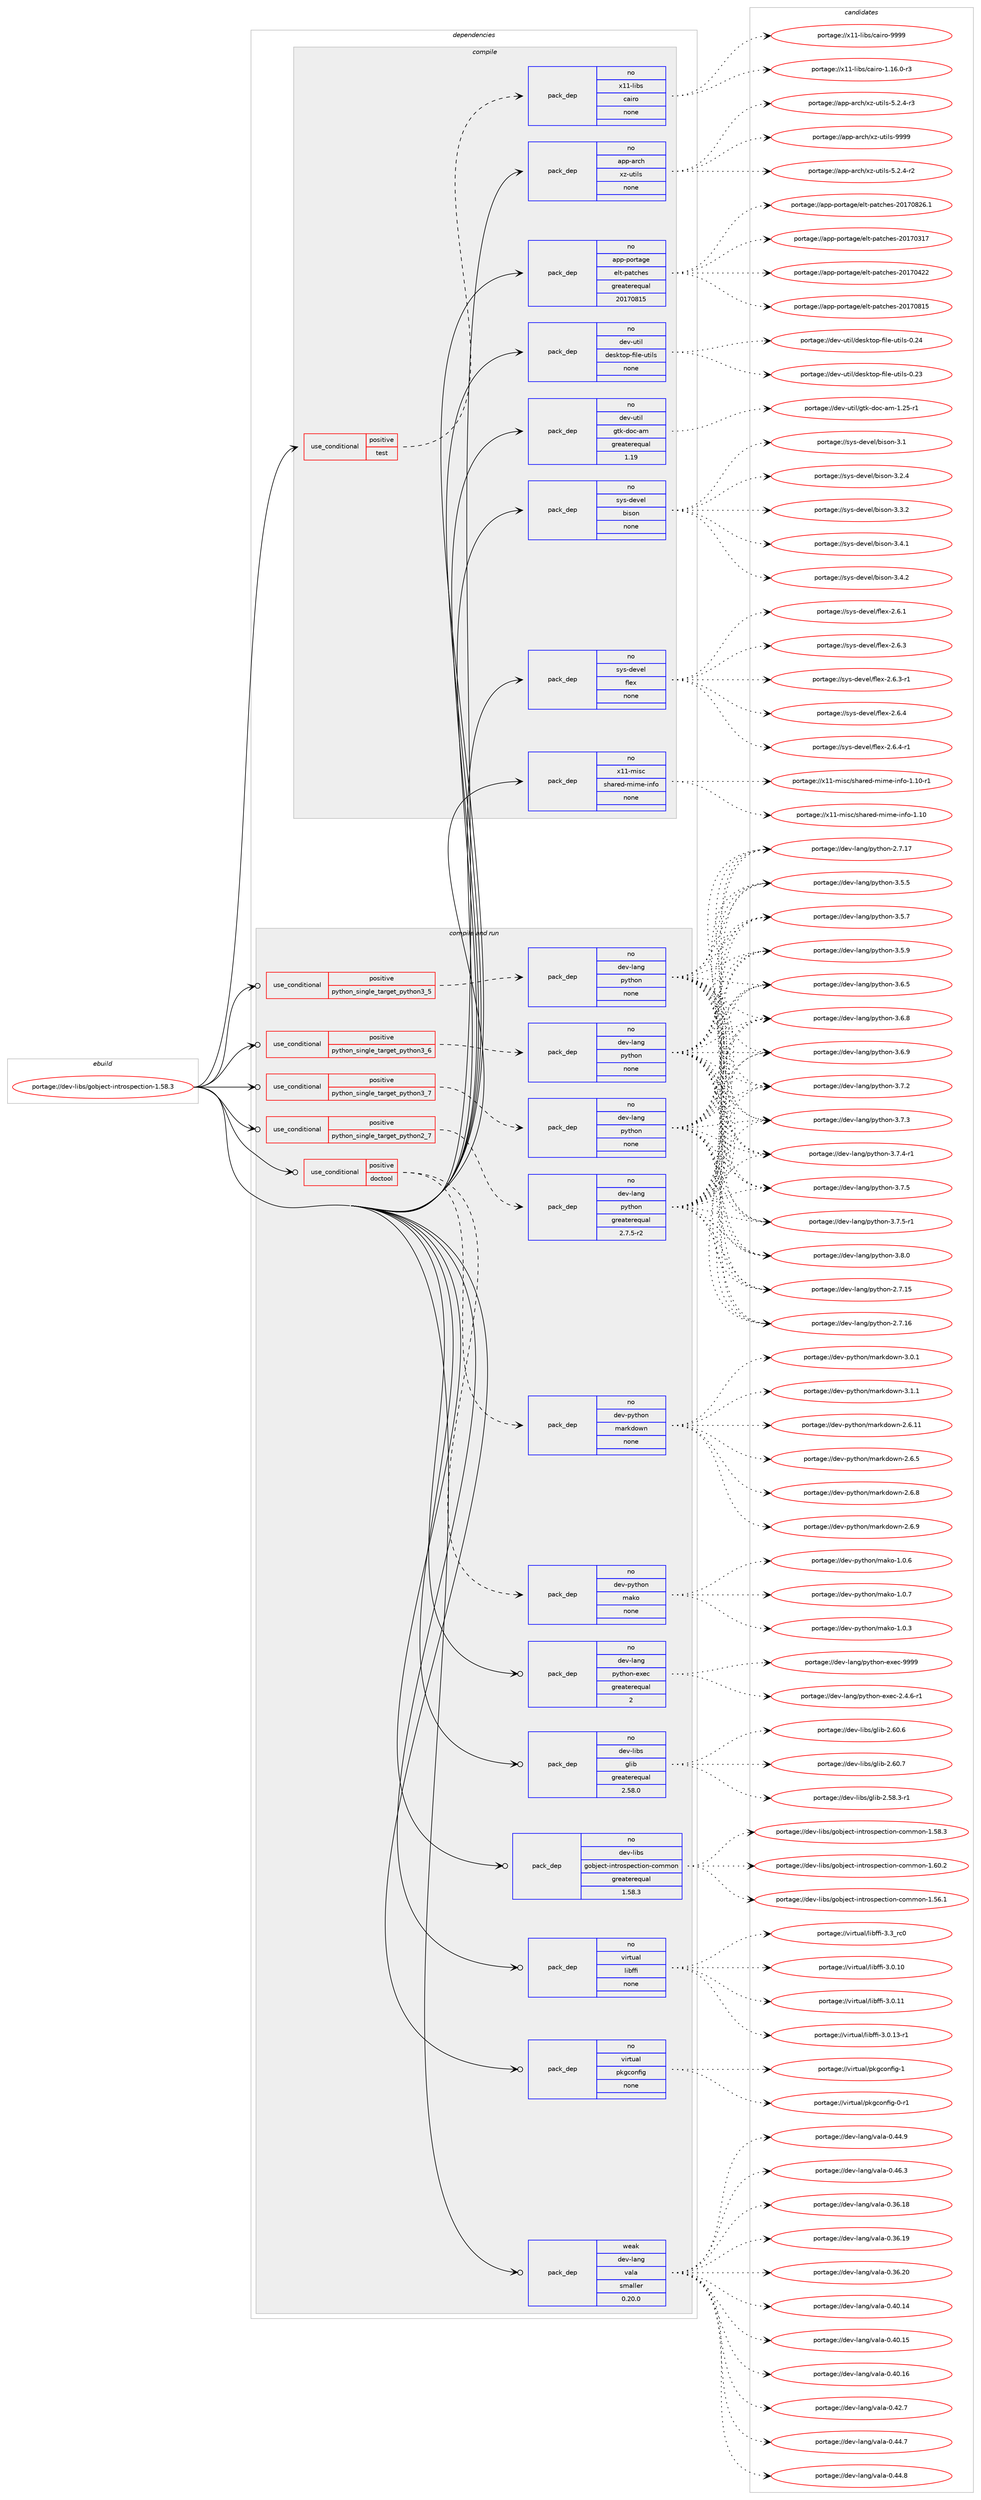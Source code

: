 digraph prolog {

# *************
# Graph options
# *************

newrank=true;
concentrate=true;
compound=true;
graph [rankdir=LR,fontname=Helvetica,fontsize=10,ranksep=1.5];#, ranksep=2.5, nodesep=0.2];
edge  [arrowhead=vee];
node  [fontname=Helvetica,fontsize=10];

# **********
# The ebuild
# **********

subgraph cluster_leftcol {
color=gray;
rank=same;
label=<<i>ebuild</i>>;
id [label="portage://dev-libs/gobject-introspection-1.58.3", color=red, width=4, href="../dev-libs/gobject-introspection-1.58.3.svg"];
}

# ****************
# The dependencies
# ****************

subgraph cluster_midcol {
color=gray;
label=<<i>dependencies</i>>;
subgraph cluster_compile {
fillcolor="#eeeeee";
style=filled;
label=<<i>compile</i>>;
subgraph cond20766 {
dependency99156 [label=<<TABLE BORDER="0" CELLBORDER="1" CELLSPACING="0" CELLPADDING="4"><TR><TD ROWSPAN="3" CELLPADDING="10">use_conditional</TD></TR><TR><TD>positive</TD></TR><TR><TD>test</TD></TR></TABLE>>, shape=none, color=red];
subgraph pack75461 {
dependency99157 [label=<<TABLE BORDER="0" CELLBORDER="1" CELLSPACING="0" CELLPADDING="4" WIDTH="220"><TR><TD ROWSPAN="6" CELLPADDING="30">pack_dep</TD></TR><TR><TD WIDTH="110">no</TD></TR><TR><TD>x11-libs</TD></TR><TR><TD>cairo</TD></TR><TR><TD>none</TD></TR><TR><TD></TD></TR></TABLE>>, shape=none, color=blue];
}
dependency99156:e -> dependency99157:w [weight=20,style="dashed",arrowhead="vee"];
}
id:e -> dependency99156:w [weight=20,style="solid",arrowhead="vee"];
subgraph pack75462 {
dependency99158 [label=<<TABLE BORDER="0" CELLBORDER="1" CELLSPACING="0" CELLPADDING="4" WIDTH="220"><TR><TD ROWSPAN="6" CELLPADDING="30">pack_dep</TD></TR><TR><TD WIDTH="110">no</TD></TR><TR><TD>app-arch</TD></TR><TR><TD>xz-utils</TD></TR><TR><TD>none</TD></TR><TR><TD></TD></TR></TABLE>>, shape=none, color=blue];
}
id:e -> dependency99158:w [weight=20,style="solid",arrowhead="vee"];
subgraph pack75463 {
dependency99159 [label=<<TABLE BORDER="0" CELLBORDER="1" CELLSPACING="0" CELLPADDING="4" WIDTH="220"><TR><TD ROWSPAN="6" CELLPADDING="30">pack_dep</TD></TR><TR><TD WIDTH="110">no</TD></TR><TR><TD>app-portage</TD></TR><TR><TD>elt-patches</TD></TR><TR><TD>greaterequal</TD></TR><TR><TD>20170815</TD></TR></TABLE>>, shape=none, color=blue];
}
id:e -> dependency99159:w [weight=20,style="solid",arrowhead="vee"];
subgraph pack75464 {
dependency99160 [label=<<TABLE BORDER="0" CELLBORDER="1" CELLSPACING="0" CELLPADDING="4" WIDTH="220"><TR><TD ROWSPAN="6" CELLPADDING="30">pack_dep</TD></TR><TR><TD WIDTH="110">no</TD></TR><TR><TD>dev-util</TD></TR><TR><TD>desktop-file-utils</TD></TR><TR><TD>none</TD></TR><TR><TD></TD></TR></TABLE>>, shape=none, color=blue];
}
id:e -> dependency99160:w [weight=20,style="solid",arrowhead="vee"];
subgraph pack75465 {
dependency99161 [label=<<TABLE BORDER="0" CELLBORDER="1" CELLSPACING="0" CELLPADDING="4" WIDTH="220"><TR><TD ROWSPAN="6" CELLPADDING="30">pack_dep</TD></TR><TR><TD WIDTH="110">no</TD></TR><TR><TD>dev-util</TD></TR><TR><TD>gtk-doc-am</TD></TR><TR><TD>greaterequal</TD></TR><TR><TD>1.19</TD></TR></TABLE>>, shape=none, color=blue];
}
id:e -> dependency99161:w [weight=20,style="solid",arrowhead="vee"];
subgraph pack75466 {
dependency99162 [label=<<TABLE BORDER="0" CELLBORDER="1" CELLSPACING="0" CELLPADDING="4" WIDTH="220"><TR><TD ROWSPAN="6" CELLPADDING="30">pack_dep</TD></TR><TR><TD WIDTH="110">no</TD></TR><TR><TD>sys-devel</TD></TR><TR><TD>bison</TD></TR><TR><TD>none</TD></TR><TR><TD></TD></TR></TABLE>>, shape=none, color=blue];
}
id:e -> dependency99162:w [weight=20,style="solid",arrowhead="vee"];
subgraph pack75467 {
dependency99163 [label=<<TABLE BORDER="0" CELLBORDER="1" CELLSPACING="0" CELLPADDING="4" WIDTH="220"><TR><TD ROWSPAN="6" CELLPADDING="30">pack_dep</TD></TR><TR><TD WIDTH="110">no</TD></TR><TR><TD>sys-devel</TD></TR><TR><TD>flex</TD></TR><TR><TD>none</TD></TR><TR><TD></TD></TR></TABLE>>, shape=none, color=blue];
}
id:e -> dependency99163:w [weight=20,style="solid",arrowhead="vee"];
subgraph pack75468 {
dependency99164 [label=<<TABLE BORDER="0" CELLBORDER="1" CELLSPACING="0" CELLPADDING="4" WIDTH="220"><TR><TD ROWSPAN="6" CELLPADDING="30">pack_dep</TD></TR><TR><TD WIDTH="110">no</TD></TR><TR><TD>x11-misc</TD></TR><TR><TD>shared-mime-info</TD></TR><TR><TD>none</TD></TR><TR><TD></TD></TR></TABLE>>, shape=none, color=blue];
}
id:e -> dependency99164:w [weight=20,style="solid",arrowhead="vee"];
}
subgraph cluster_compileandrun {
fillcolor="#eeeeee";
style=filled;
label=<<i>compile and run</i>>;
subgraph cond20767 {
dependency99165 [label=<<TABLE BORDER="0" CELLBORDER="1" CELLSPACING="0" CELLPADDING="4"><TR><TD ROWSPAN="3" CELLPADDING="10">use_conditional</TD></TR><TR><TD>positive</TD></TR><TR><TD>doctool</TD></TR></TABLE>>, shape=none, color=red];
subgraph pack75469 {
dependency99166 [label=<<TABLE BORDER="0" CELLBORDER="1" CELLSPACING="0" CELLPADDING="4" WIDTH="220"><TR><TD ROWSPAN="6" CELLPADDING="30">pack_dep</TD></TR><TR><TD WIDTH="110">no</TD></TR><TR><TD>dev-python</TD></TR><TR><TD>mako</TD></TR><TR><TD>none</TD></TR><TR><TD></TD></TR></TABLE>>, shape=none, color=blue];
}
dependency99165:e -> dependency99166:w [weight=20,style="dashed",arrowhead="vee"];
subgraph pack75470 {
dependency99167 [label=<<TABLE BORDER="0" CELLBORDER="1" CELLSPACING="0" CELLPADDING="4" WIDTH="220"><TR><TD ROWSPAN="6" CELLPADDING="30">pack_dep</TD></TR><TR><TD WIDTH="110">no</TD></TR><TR><TD>dev-python</TD></TR><TR><TD>markdown</TD></TR><TR><TD>none</TD></TR><TR><TD></TD></TR></TABLE>>, shape=none, color=blue];
}
dependency99165:e -> dependency99167:w [weight=20,style="dashed",arrowhead="vee"];
}
id:e -> dependency99165:w [weight=20,style="solid",arrowhead="odotvee"];
subgraph cond20768 {
dependency99168 [label=<<TABLE BORDER="0" CELLBORDER="1" CELLSPACING="0" CELLPADDING="4"><TR><TD ROWSPAN="3" CELLPADDING="10">use_conditional</TD></TR><TR><TD>positive</TD></TR><TR><TD>python_single_target_python2_7</TD></TR></TABLE>>, shape=none, color=red];
subgraph pack75471 {
dependency99169 [label=<<TABLE BORDER="0" CELLBORDER="1" CELLSPACING="0" CELLPADDING="4" WIDTH="220"><TR><TD ROWSPAN="6" CELLPADDING="30">pack_dep</TD></TR><TR><TD WIDTH="110">no</TD></TR><TR><TD>dev-lang</TD></TR><TR><TD>python</TD></TR><TR><TD>greaterequal</TD></TR><TR><TD>2.7.5-r2</TD></TR></TABLE>>, shape=none, color=blue];
}
dependency99168:e -> dependency99169:w [weight=20,style="dashed",arrowhead="vee"];
}
id:e -> dependency99168:w [weight=20,style="solid",arrowhead="odotvee"];
subgraph cond20769 {
dependency99170 [label=<<TABLE BORDER="0" CELLBORDER="1" CELLSPACING="0" CELLPADDING="4"><TR><TD ROWSPAN="3" CELLPADDING="10">use_conditional</TD></TR><TR><TD>positive</TD></TR><TR><TD>python_single_target_python3_5</TD></TR></TABLE>>, shape=none, color=red];
subgraph pack75472 {
dependency99171 [label=<<TABLE BORDER="0" CELLBORDER="1" CELLSPACING="0" CELLPADDING="4" WIDTH="220"><TR><TD ROWSPAN="6" CELLPADDING="30">pack_dep</TD></TR><TR><TD WIDTH="110">no</TD></TR><TR><TD>dev-lang</TD></TR><TR><TD>python</TD></TR><TR><TD>none</TD></TR><TR><TD></TD></TR></TABLE>>, shape=none, color=blue];
}
dependency99170:e -> dependency99171:w [weight=20,style="dashed",arrowhead="vee"];
}
id:e -> dependency99170:w [weight=20,style="solid",arrowhead="odotvee"];
subgraph cond20770 {
dependency99172 [label=<<TABLE BORDER="0" CELLBORDER="1" CELLSPACING="0" CELLPADDING="4"><TR><TD ROWSPAN="3" CELLPADDING="10">use_conditional</TD></TR><TR><TD>positive</TD></TR><TR><TD>python_single_target_python3_6</TD></TR></TABLE>>, shape=none, color=red];
subgraph pack75473 {
dependency99173 [label=<<TABLE BORDER="0" CELLBORDER="1" CELLSPACING="0" CELLPADDING="4" WIDTH="220"><TR><TD ROWSPAN="6" CELLPADDING="30">pack_dep</TD></TR><TR><TD WIDTH="110">no</TD></TR><TR><TD>dev-lang</TD></TR><TR><TD>python</TD></TR><TR><TD>none</TD></TR><TR><TD></TD></TR></TABLE>>, shape=none, color=blue];
}
dependency99172:e -> dependency99173:w [weight=20,style="dashed",arrowhead="vee"];
}
id:e -> dependency99172:w [weight=20,style="solid",arrowhead="odotvee"];
subgraph cond20771 {
dependency99174 [label=<<TABLE BORDER="0" CELLBORDER="1" CELLSPACING="0" CELLPADDING="4"><TR><TD ROWSPAN="3" CELLPADDING="10">use_conditional</TD></TR><TR><TD>positive</TD></TR><TR><TD>python_single_target_python3_7</TD></TR></TABLE>>, shape=none, color=red];
subgraph pack75474 {
dependency99175 [label=<<TABLE BORDER="0" CELLBORDER="1" CELLSPACING="0" CELLPADDING="4" WIDTH="220"><TR><TD ROWSPAN="6" CELLPADDING="30">pack_dep</TD></TR><TR><TD WIDTH="110">no</TD></TR><TR><TD>dev-lang</TD></TR><TR><TD>python</TD></TR><TR><TD>none</TD></TR><TR><TD></TD></TR></TABLE>>, shape=none, color=blue];
}
dependency99174:e -> dependency99175:w [weight=20,style="dashed",arrowhead="vee"];
}
id:e -> dependency99174:w [weight=20,style="solid",arrowhead="odotvee"];
subgraph pack75475 {
dependency99176 [label=<<TABLE BORDER="0" CELLBORDER="1" CELLSPACING="0" CELLPADDING="4" WIDTH="220"><TR><TD ROWSPAN="6" CELLPADDING="30">pack_dep</TD></TR><TR><TD WIDTH="110">no</TD></TR><TR><TD>dev-lang</TD></TR><TR><TD>python-exec</TD></TR><TR><TD>greaterequal</TD></TR><TR><TD>2</TD></TR></TABLE>>, shape=none, color=blue];
}
id:e -> dependency99176:w [weight=20,style="solid",arrowhead="odotvee"];
subgraph pack75476 {
dependency99177 [label=<<TABLE BORDER="0" CELLBORDER="1" CELLSPACING="0" CELLPADDING="4" WIDTH="220"><TR><TD ROWSPAN="6" CELLPADDING="30">pack_dep</TD></TR><TR><TD WIDTH="110">no</TD></TR><TR><TD>dev-libs</TD></TR><TR><TD>glib</TD></TR><TR><TD>greaterequal</TD></TR><TR><TD>2.58.0</TD></TR></TABLE>>, shape=none, color=blue];
}
id:e -> dependency99177:w [weight=20,style="solid",arrowhead="odotvee"];
subgraph pack75477 {
dependency99178 [label=<<TABLE BORDER="0" CELLBORDER="1" CELLSPACING="0" CELLPADDING="4" WIDTH="220"><TR><TD ROWSPAN="6" CELLPADDING="30">pack_dep</TD></TR><TR><TD WIDTH="110">no</TD></TR><TR><TD>dev-libs</TD></TR><TR><TD>gobject-introspection-common</TD></TR><TR><TD>greaterequal</TD></TR><TR><TD>1.58.3</TD></TR></TABLE>>, shape=none, color=blue];
}
id:e -> dependency99178:w [weight=20,style="solid",arrowhead="odotvee"];
subgraph pack75478 {
dependency99179 [label=<<TABLE BORDER="0" CELLBORDER="1" CELLSPACING="0" CELLPADDING="4" WIDTH="220"><TR><TD ROWSPAN="6" CELLPADDING="30">pack_dep</TD></TR><TR><TD WIDTH="110">no</TD></TR><TR><TD>virtual</TD></TR><TR><TD>libffi</TD></TR><TR><TD>none</TD></TR><TR><TD></TD></TR></TABLE>>, shape=none, color=blue];
}
id:e -> dependency99179:w [weight=20,style="solid",arrowhead="odotvee"];
subgraph pack75479 {
dependency99180 [label=<<TABLE BORDER="0" CELLBORDER="1" CELLSPACING="0" CELLPADDING="4" WIDTH="220"><TR><TD ROWSPAN="6" CELLPADDING="30">pack_dep</TD></TR><TR><TD WIDTH="110">no</TD></TR><TR><TD>virtual</TD></TR><TR><TD>pkgconfig</TD></TR><TR><TD>none</TD></TR><TR><TD></TD></TR></TABLE>>, shape=none, color=blue];
}
id:e -> dependency99180:w [weight=20,style="solid",arrowhead="odotvee"];
subgraph pack75480 {
dependency99181 [label=<<TABLE BORDER="0" CELLBORDER="1" CELLSPACING="0" CELLPADDING="4" WIDTH="220"><TR><TD ROWSPAN="6" CELLPADDING="30">pack_dep</TD></TR><TR><TD WIDTH="110">weak</TD></TR><TR><TD>dev-lang</TD></TR><TR><TD>vala</TD></TR><TR><TD>smaller</TD></TR><TR><TD>0.20.0</TD></TR></TABLE>>, shape=none, color=blue];
}
id:e -> dependency99181:w [weight=20,style="solid",arrowhead="odotvee"];
}
subgraph cluster_run {
fillcolor="#eeeeee";
style=filled;
label=<<i>run</i>>;
}
}

# **************
# The candidates
# **************

subgraph cluster_choices {
rank=same;
color=gray;
label=<<i>candidates</i>>;

subgraph choice75461 {
color=black;
nodesep=1;
choiceportage12049494510810598115479997105114111454946495446484511451 [label="portage://x11-libs/cairo-1.16.0-r3", color=red, width=4,href="../x11-libs/cairo-1.16.0-r3.svg"];
choiceportage120494945108105981154799971051141114557575757 [label="portage://x11-libs/cairo-9999", color=red, width=4,href="../x11-libs/cairo-9999.svg"];
dependency99157:e -> choiceportage12049494510810598115479997105114111454946495446484511451:w [style=dotted,weight="100"];
dependency99157:e -> choiceportage120494945108105981154799971051141114557575757:w [style=dotted,weight="100"];
}
subgraph choice75462 {
color=black;
nodesep=1;
choiceportage9711211245971149910447120122451171161051081154553465046524511450 [label="portage://app-arch/xz-utils-5.2.4-r2", color=red, width=4,href="../app-arch/xz-utils-5.2.4-r2.svg"];
choiceportage9711211245971149910447120122451171161051081154553465046524511451 [label="portage://app-arch/xz-utils-5.2.4-r3", color=red, width=4,href="../app-arch/xz-utils-5.2.4-r3.svg"];
choiceportage9711211245971149910447120122451171161051081154557575757 [label="portage://app-arch/xz-utils-9999", color=red, width=4,href="../app-arch/xz-utils-9999.svg"];
dependency99158:e -> choiceportage9711211245971149910447120122451171161051081154553465046524511450:w [style=dotted,weight="100"];
dependency99158:e -> choiceportage9711211245971149910447120122451171161051081154553465046524511451:w [style=dotted,weight="100"];
dependency99158:e -> choiceportage9711211245971149910447120122451171161051081154557575757:w [style=dotted,weight="100"];
}
subgraph choice75463 {
color=black;
nodesep=1;
choiceportage97112112451121111141169710310147101108116451129711699104101115455048495548514955 [label="portage://app-portage/elt-patches-20170317", color=red, width=4,href="../app-portage/elt-patches-20170317.svg"];
choiceportage97112112451121111141169710310147101108116451129711699104101115455048495548525050 [label="portage://app-portage/elt-patches-20170422", color=red, width=4,href="../app-portage/elt-patches-20170422.svg"];
choiceportage97112112451121111141169710310147101108116451129711699104101115455048495548564953 [label="portage://app-portage/elt-patches-20170815", color=red, width=4,href="../app-portage/elt-patches-20170815.svg"];
choiceportage971121124511211111411697103101471011081164511297116991041011154550484955485650544649 [label="portage://app-portage/elt-patches-20170826.1", color=red, width=4,href="../app-portage/elt-patches-20170826.1.svg"];
dependency99159:e -> choiceportage97112112451121111141169710310147101108116451129711699104101115455048495548514955:w [style=dotted,weight="100"];
dependency99159:e -> choiceportage97112112451121111141169710310147101108116451129711699104101115455048495548525050:w [style=dotted,weight="100"];
dependency99159:e -> choiceportage97112112451121111141169710310147101108116451129711699104101115455048495548564953:w [style=dotted,weight="100"];
dependency99159:e -> choiceportage971121124511211111411697103101471011081164511297116991041011154550484955485650544649:w [style=dotted,weight="100"];
}
subgraph choice75464 {
color=black;
nodesep=1;
choiceportage100101118451171161051084710010111510711611111245102105108101451171161051081154548465051 [label="portage://dev-util/desktop-file-utils-0.23", color=red, width=4,href="../dev-util/desktop-file-utils-0.23.svg"];
choiceportage100101118451171161051084710010111510711611111245102105108101451171161051081154548465052 [label="portage://dev-util/desktop-file-utils-0.24", color=red, width=4,href="../dev-util/desktop-file-utils-0.24.svg"];
dependency99160:e -> choiceportage100101118451171161051084710010111510711611111245102105108101451171161051081154548465051:w [style=dotted,weight="100"];
dependency99160:e -> choiceportage100101118451171161051084710010111510711611111245102105108101451171161051081154548465052:w [style=dotted,weight="100"];
}
subgraph choice75465 {
color=black;
nodesep=1;
choiceportage10010111845117116105108471031161074510011199459710945494650534511449 [label="portage://dev-util/gtk-doc-am-1.25-r1", color=red, width=4,href="../dev-util/gtk-doc-am-1.25-r1.svg"];
dependency99161:e -> choiceportage10010111845117116105108471031161074510011199459710945494650534511449:w [style=dotted,weight="100"];
}
subgraph choice75466 {
color=black;
nodesep=1;
choiceportage11512111545100101118101108479810511511111045514649 [label="portage://sys-devel/bison-3.1", color=red, width=4,href="../sys-devel/bison-3.1.svg"];
choiceportage115121115451001011181011084798105115111110455146504652 [label="portage://sys-devel/bison-3.2.4", color=red, width=4,href="../sys-devel/bison-3.2.4.svg"];
choiceportage115121115451001011181011084798105115111110455146514650 [label="portage://sys-devel/bison-3.3.2", color=red, width=4,href="../sys-devel/bison-3.3.2.svg"];
choiceportage115121115451001011181011084798105115111110455146524649 [label="portage://sys-devel/bison-3.4.1", color=red, width=4,href="../sys-devel/bison-3.4.1.svg"];
choiceportage115121115451001011181011084798105115111110455146524650 [label="portage://sys-devel/bison-3.4.2", color=red, width=4,href="../sys-devel/bison-3.4.2.svg"];
dependency99162:e -> choiceportage11512111545100101118101108479810511511111045514649:w [style=dotted,weight="100"];
dependency99162:e -> choiceportage115121115451001011181011084798105115111110455146504652:w [style=dotted,weight="100"];
dependency99162:e -> choiceportage115121115451001011181011084798105115111110455146514650:w [style=dotted,weight="100"];
dependency99162:e -> choiceportage115121115451001011181011084798105115111110455146524649:w [style=dotted,weight="100"];
dependency99162:e -> choiceportage115121115451001011181011084798105115111110455146524650:w [style=dotted,weight="100"];
}
subgraph choice75467 {
color=black;
nodesep=1;
choiceportage1151211154510010111810110847102108101120455046544649 [label="portage://sys-devel/flex-2.6.1", color=red, width=4,href="../sys-devel/flex-2.6.1.svg"];
choiceportage1151211154510010111810110847102108101120455046544651 [label="portage://sys-devel/flex-2.6.3", color=red, width=4,href="../sys-devel/flex-2.6.3.svg"];
choiceportage11512111545100101118101108471021081011204550465446514511449 [label="portage://sys-devel/flex-2.6.3-r1", color=red, width=4,href="../sys-devel/flex-2.6.3-r1.svg"];
choiceportage1151211154510010111810110847102108101120455046544652 [label="portage://sys-devel/flex-2.6.4", color=red, width=4,href="../sys-devel/flex-2.6.4.svg"];
choiceportage11512111545100101118101108471021081011204550465446524511449 [label="portage://sys-devel/flex-2.6.4-r1", color=red, width=4,href="../sys-devel/flex-2.6.4-r1.svg"];
dependency99163:e -> choiceportage1151211154510010111810110847102108101120455046544649:w [style=dotted,weight="100"];
dependency99163:e -> choiceportage1151211154510010111810110847102108101120455046544651:w [style=dotted,weight="100"];
dependency99163:e -> choiceportage11512111545100101118101108471021081011204550465446514511449:w [style=dotted,weight="100"];
dependency99163:e -> choiceportage1151211154510010111810110847102108101120455046544652:w [style=dotted,weight="100"];
dependency99163:e -> choiceportage11512111545100101118101108471021081011204550465446524511449:w [style=dotted,weight="100"];
}
subgraph choice75468 {
color=black;
nodesep=1;
choiceportage12049494510910511599471151049711410110045109105109101451051101021114549464948 [label="portage://x11-misc/shared-mime-info-1.10", color=red, width=4,href="../x11-misc/shared-mime-info-1.10.svg"];
choiceportage120494945109105115994711510497114101100451091051091014510511010211145494649484511449 [label="portage://x11-misc/shared-mime-info-1.10-r1", color=red, width=4,href="../x11-misc/shared-mime-info-1.10-r1.svg"];
dependency99164:e -> choiceportage12049494510910511599471151049711410110045109105109101451051101021114549464948:w [style=dotted,weight="100"];
dependency99164:e -> choiceportage120494945109105115994711510497114101100451091051091014510511010211145494649484511449:w [style=dotted,weight="100"];
}
subgraph choice75469 {
color=black;
nodesep=1;
choiceportage100101118451121211161041111104710997107111454946484651 [label="portage://dev-python/mako-1.0.3", color=red, width=4,href="../dev-python/mako-1.0.3.svg"];
choiceportage100101118451121211161041111104710997107111454946484654 [label="portage://dev-python/mako-1.0.6", color=red, width=4,href="../dev-python/mako-1.0.6.svg"];
choiceportage100101118451121211161041111104710997107111454946484655 [label="portage://dev-python/mako-1.0.7", color=red, width=4,href="../dev-python/mako-1.0.7.svg"];
dependency99166:e -> choiceportage100101118451121211161041111104710997107111454946484651:w [style=dotted,weight="100"];
dependency99166:e -> choiceportage100101118451121211161041111104710997107111454946484654:w [style=dotted,weight="100"];
dependency99166:e -> choiceportage100101118451121211161041111104710997107111454946484655:w [style=dotted,weight="100"];
}
subgraph choice75470 {
color=black;
nodesep=1;
choiceportage10010111845112121116104111110471099711410710011111911045504654464949 [label="portage://dev-python/markdown-2.6.11", color=red, width=4,href="../dev-python/markdown-2.6.11.svg"];
choiceportage100101118451121211161041111104710997114107100111119110455046544653 [label="portage://dev-python/markdown-2.6.5", color=red, width=4,href="../dev-python/markdown-2.6.5.svg"];
choiceportage100101118451121211161041111104710997114107100111119110455046544656 [label="portage://dev-python/markdown-2.6.8", color=red, width=4,href="../dev-python/markdown-2.6.8.svg"];
choiceportage100101118451121211161041111104710997114107100111119110455046544657 [label="portage://dev-python/markdown-2.6.9", color=red, width=4,href="../dev-python/markdown-2.6.9.svg"];
choiceportage100101118451121211161041111104710997114107100111119110455146484649 [label="portage://dev-python/markdown-3.0.1", color=red, width=4,href="../dev-python/markdown-3.0.1.svg"];
choiceportage100101118451121211161041111104710997114107100111119110455146494649 [label="portage://dev-python/markdown-3.1.1", color=red, width=4,href="../dev-python/markdown-3.1.1.svg"];
dependency99167:e -> choiceportage10010111845112121116104111110471099711410710011111911045504654464949:w [style=dotted,weight="100"];
dependency99167:e -> choiceportage100101118451121211161041111104710997114107100111119110455046544653:w [style=dotted,weight="100"];
dependency99167:e -> choiceportage100101118451121211161041111104710997114107100111119110455046544656:w [style=dotted,weight="100"];
dependency99167:e -> choiceportage100101118451121211161041111104710997114107100111119110455046544657:w [style=dotted,weight="100"];
dependency99167:e -> choiceportage100101118451121211161041111104710997114107100111119110455146484649:w [style=dotted,weight="100"];
dependency99167:e -> choiceportage100101118451121211161041111104710997114107100111119110455146494649:w [style=dotted,weight="100"];
}
subgraph choice75471 {
color=black;
nodesep=1;
choiceportage10010111845108971101034711212111610411111045504655464953 [label="portage://dev-lang/python-2.7.15", color=red, width=4,href="../dev-lang/python-2.7.15.svg"];
choiceportage10010111845108971101034711212111610411111045504655464954 [label="portage://dev-lang/python-2.7.16", color=red, width=4,href="../dev-lang/python-2.7.16.svg"];
choiceportage10010111845108971101034711212111610411111045504655464955 [label="portage://dev-lang/python-2.7.17", color=red, width=4,href="../dev-lang/python-2.7.17.svg"];
choiceportage100101118451089711010347112121116104111110455146534653 [label="portage://dev-lang/python-3.5.5", color=red, width=4,href="../dev-lang/python-3.5.5.svg"];
choiceportage100101118451089711010347112121116104111110455146534655 [label="portage://dev-lang/python-3.5.7", color=red, width=4,href="../dev-lang/python-3.5.7.svg"];
choiceportage100101118451089711010347112121116104111110455146534657 [label="portage://dev-lang/python-3.5.9", color=red, width=4,href="../dev-lang/python-3.5.9.svg"];
choiceportage100101118451089711010347112121116104111110455146544653 [label="portage://dev-lang/python-3.6.5", color=red, width=4,href="../dev-lang/python-3.6.5.svg"];
choiceportage100101118451089711010347112121116104111110455146544656 [label="portage://dev-lang/python-3.6.8", color=red, width=4,href="../dev-lang/python-3.6.8.svg"];
choiceportage100101118451089711010347112121116104111110455146544657 [label="portage://dev-lang/python-3.6.9", color=red, width=4,href="../dev-lang/python-3.6.9.svg"];
choiceportage100101118451089711010347112121116104111110455146554650 [label="portage://dev-lang/python-3.7.2", color=red, width=4,href="../dev-lang/python-3.7.2.svg"];
choiceportage100101118451089711010347112121116104111110455146554651 [label="portage://dev-lang/python-3.7.3", color=red, width=4,href="../dev-lang/python-3.7.3.svg"];
choiceportage1001011184510897110103471121211161041111104551465546524511449 [label="portage://dev-lang/python-3.7.4-r1", color=red, width=4,href="../dev-lang/python-3.7.4-r1.svg"];
choiceportage100101118451089711010347112121116104111110455146554653 [label="portage://dev-lang/python-3.7.5", color=red, width=4,href="../dev-lang/python-3.7.5.svg"];
choiceportage1001011184510897110103471121211161041111104551465546534511449 [label="portage://dev-lang/python-3.7.5-r1", color=red, width=4,href="../dev-lang/python-3.7.5-r1.svg"];
choiceportage100101118451089711010347112121116104111110455146564648 [label="portage://dev-lang/python-3.8.0", color=red, width=4,href="../dev-lang/python-3.8.0.svg"];
dependency99169:e -> choiceportage10010111845108971101034711212111610411111045504655464953:w [style=dotted,weight="100"];
dependency99169:e -> choiceportage10010111845108971101034711212111610411111045504655464954:w [style=dotted,weight="100"];
dependency99169:e -> choiceportage10010111845108971101034711212111610411111045504655464955:w [style=dotted,weight="100"];
dependency99169:e -> choiceportage100101118451089711010347112121116104111110455146534653:w [style=dotted,weight="100"];
dependency99169:e -> choiceportage100101118451089711010347112121116104111110455146534655:w [style=dotted,weight="100"];
dependency99169:e -> choiceportage100101118451089711010347112121116104111110455146534657:w [style=dotted,weight="100"];
dependency99169:e -> choiceportage100101118451089711010347112121116104111110455146544653:w [style=dotted,weight="100"];
dependency99169:e -> choiceportage100101118451089711010347112121116104111110455146544656:w [style=dotted,weight="100"];
dependency99169:e -> choiceportage100101118451089711010347112121116104111110455146544657:w [style=dotted,weight="100"];
dependency99169:e -> choiceportage100101118451089711010347112121116104111110455146554650:w [style=dotted,weight="100"];
dependency99169:e -> choiceportage100101118451089711010347112121116104111110455146554651:w [style=dotted,weight="100"];
dependency99169:e -> choiceportage1001011184510897110103471121211161041111104551465546524511449:w [style=dotted,weight="100"];
dependency99169:e -> choiceportage100101118451089711010347112121116104111110455146554653:w [style=dotted,weight="100"];
dependency99169:e -> choiceportage1001011184510897110103471121211161041111104551465546534511449:w [style=dotted,weight="100"];
dependency99169:e -> choiceportage100101118451089711010347112121116104111110455146564648:w [style=dotted,weight="100"];
}
subgraph choice75472 {
color=black;
nodesep=1;
choiceportage10010111845108971101034711212111610411111045504655464953 [label="portage://dev-lang/python-2.7.15", color=red, width=4,href="../dev-lang/python-2.7.15.svg"];
choiceportage10010111845108971101034711212111610411111045504655464954 [label="portage://dev-lang/python-2.7.16", color=red, width=4,href="../dev-lang/python-2.7.16.svg"];
choiceportage10010111845108971101034711212111610411111045504655464955 [label="portage://dev-lang/python-2.7.17", color=red, width=4,href="../dev-lang/python-2.7.17.svg"];
choiceportage100101118451089711010347112121116104111110455146534653 [label="portage://dev-lang/python-3.5.5", color=red, width=4,href="../dev-lang/python-3.5.5.svg"];
choiceportage100101118451089711010347112121116104111110455146534655 [label="portage://dev-lang/python-3.5.7", color=red, width=4,href="../dev-lang/python-3.5.7.svg"];
choiceportage100101118451089711010347112121116104111110455146534657 [label="portage://dev-lang/python-3.5.9", color=red, width=4,href="../dev-lang/python-3.5.9.svg"];
choiceportage100101118451089711010347112121116104111110455146544653 [label="portage://dev-lang/python-3.6.5", color=red, width=4,href="../dev-lang/python-3.6.5.svg"];
choiceportage100101118451089711010347112121116104111110455146544656 [label="portage://dev-lang/python-3.6.8", color=red, width=4,href="../dev-lang/python-3.6.8.svg"];
choiceportage100101118451089711010347112121116104111110455146544657 [label="portage://dev-lang/python-3.6.9", color=red, width=4,href="../dev-lang/python-3.6.9.svg"];
choiceportage100101118451089711010347112121116104111110455146554650 [label="portage://dev-lang/python-3.7.2", color=red, width=4,href="../dev-lang/python-3.7.2.svg"];
choiceportage100101118451089711010347112121116104111110455146554651 [label="portage://dev-lang/python-3.7.3", color=red, width=4,href="../dev-lang/python-3.7.3.svg"];
choiceportage1001011184510897110103471121211161041111104551465546524511449 [label="portage://dev-lang/python-3.7.4-r1", color=red, width=4,href="../dev-lang/python-3.7.4-r1.svg"];
choiceportage100101118451089711010347112121116104111110455146554653 [label="portage://dev-lang/python-3.7.5", color=red, width=4,href="../dev-lang/python-3.7.5.svg"];
choiceportage1001011184510897110103471121211161041111104551465546534511449 [label="portage://dev-lang/python-3.7.5-r1", color=red, width=4,href="../dev-lang/python-3.7.5-r1.svg"];
choiceportage100101118451089711010347112121116104111110455146564648 [label="portage://dev-lang/python-3.8.0", color=red, width=4,href="../dev-lang/python-3.8.0.svg"];
dependency99171:e -> choiceportage10010111845108971101034711212111610411111045504655464953:w [style=dotted,weight="100"];
dependency99171:e -> choiceportage10010111845108971101034711212111610411111045504655464954:w [style=dotted,weight="100"];
dependency99171:e -> choiceportage10010111845108971101034711212111610411111045504655464955:w [style=dotted,weight="100"];
dependency99171:e -> choiceportage100101118451089711010347112121116104111110455146534653:w [style=dotted,weight="100"];
dependency99171:e -> choiceportage100101118451089711010347112121116104111110455146534655:w [style=dotted,weight="100"];
dependency99171:e -> choiceportage100101118451089711010347112121116104111110455146534657:w [style=dotted,weight="100"];
dependency99171:e -> choiceportage100101118451089711010347112121116104111110455146544653:w [style=dotted,weight="100"];
dependency99171:e -> choiceportage100101118451089711010347112121116104111110455146544656:w [style=dotted,weight="100"];
dependency99171:e -> choiceportage100101118451089711010347112121116104111110455146544657:w [style=dotted,weight="100"];
dependency99171:e -> choiceportage100101118451089711010347112121116104111110455146554650:w [style=dotted,weight="100"];
dependency99171:e -> choiceportage100101118451089711010347112121116104111110455146554651:w [style=dotted,weight="100"];
dependency99171:e -> choiceportage1001011184510897110103471121211161041111104551465546524511449:w [style=dotted,weight="100"];
dependency99171:e -> choiceportage100101118451089711010347112121116104111110455146554653:w [style=dotted,weight="100"];
dependency99171:e -> choiceportage1001011184510897110103471121211161041111104551465546534511449:w [style=dotted,weight="100"];
dependency99171:e -> choiceportage100101118451089711010347112121116104111110455146564648:w [style=dotted,weight="100"];
}
subgraph choice75473 {
color=black;
nodesep=1;
choiceportage10010111845108971101034711212111610411111045504655464953 [label="portage://dev-lang/python-2.7.15", color=red, width=4,href="../dev-lang/python-2.7.15.svg"];
choiceportage10010111845108971101034711212111610411111045504655464954 [label="portage://dev-lang/python-2.7.16", color=red, width=4,href="../dev-lang/python-2.7.16.svg"];
choiceportage10010111845108971101034711212111610411111045504655464955 [label="portage://dev-lang/python-2.7.17", color=red, width=4,href="../dev-lang/python-2.7.17.svg"];
choiceportage100101118451089711010347112121116104111110455146534653 [label="portage://dev-lang/python-3.5.5", color=red, width=4,href="../dev-lang/python-3.5.5.svg"];
choiceportage100101118451089711010347112121116104111110455146534655 [label="portage://dev-lang/python-3.5.7", color=red, width=4,href="../dev-lang/python-3.5.7.svg"];
choiceportage100101118451089711010347112121116104111110455146534657 [label="portage://dev-lang/python-3.5.9", color=red, width=4,href="../dev-lang/python-3.5.9.svg"];
choiceportage100101118451089711010347112121116104111110455146544653 [label="portage://dev-lang/python-3.6.5", color=red, width=4,href="../dev-lang/python-3.6.5.svg"];
choiceportage100101118451089711010347112121116104111110455146544656 [label="portage://dev-lang/python-3.6.8", color=red, width=4,href="../dev-lang/python-3.6.8.svg"];
choiceportage100101118451089711010347112121116104111110455146544657 [label="portage://dev-lang/python-3.6.9", color=red, width=4,href="../dev-lang/python-3.6.9.svg"];
choiceportage100101118451089711010347112121116104111110455146554650 [label="portage://dev-lang/python-3.7.2", color=red, width=4,href="../dev-lang/python-3.7.2.svg"];
choiceportage100101118451089711010347112121116104111110455146554651 [label="portage://dev-lang/python-3.7.3", color=red, width=4,href="../dev-lang/python-3.7.3.svg"];
choiceportage1001011184510897110103471121211161041111104551465546524511449 [label="portage://dev-lang/python-3.7.4-r1", color=red, width=4,href="../dev-lang/python-3.7.4-r1.svg"];
choiceportage100101118451089711010347112121116104111110455146554653 [label="portage://dev-lang/python-3.7.5", color=red, width=4,href="../dev-lang/python-3.7.5.svg"];
choiceportage1001011184510897110103471121211161041111104551465546534511449 [label="portage://dev-lang/python-3.7.5-r1", color=red, width=4,href="../dev-lang/python-3.7.5-r1.svg"];
choiceportage100101118451089711010347112121116104111110455146564648 [label="portage://dev-lang/python-3.8.0", color=red, width=4,href="../dev-lang/python-3.8.0.svg"];
dependency99173:e -> choiceportage10010111845108971101034711212111610411111045504655464953:w [style=dotted,weight="100"];
dependency99173:e -> choiceportage10010111845108971101034711212111610411111045504655464954:w [style=dotted,weight="100"];
dependency99173:e -> choiceportage10010111845108971101034711212111610411111045504655464955:w [style=dotted,weight="100"];
dependency99173:e -> choiceportage100101118451089711010347112121116104111110455146534653:w [style=dotted,weight="100"];
dependency99173:e -> choiceportage100101118451089711010347112121116104111110455146534655:w [style=dotted,weight="100"];
dependency99173:e -> choiceportage100101118451089711010347112121116104111110455146534657:w [style=dotted,weight="100"];
dependency99173:e -> choiceportage100101118451089711010347112121116104111110455146544653:w [style=dotted,weight="100"];
dependency99173:e -> choiceportage100101118451089711010347112121116104111110455146544656:w [style=dotted,weight="100"];
dependency99173:e -> choiceportage100101118451089711010347112121116104111110455146544657:w [style=dotted,weight="100"];
dependency99173:e -> choiceportage100101118451089711010347112121116104111110455146554650:w [style=dotted,weight="100"];
dependency99173:e -> choiceportage100101118451089711010347112121116104111110455146554651:w [style=dotted,weight="100"];
dependency99173:e -> choiceportage1001011184510897110103471121211161041111104551465546524511449:w [style=dotted,weight="100"];
dependency99173:e -> choiceportage100101118451089711010347112121116104111110455146554653:w [style=dotted,weight="100"];
dependency99173:e -> choiceportage1001011184510897110103471121211161041111104551465546534511449:w [style=dotted,weight="100"];
dependency99173:e -> choiceportage100101118451089711010347112121116104111110455146564648:w [style=dotted,weight="100"];
}
subgraph choice75474 {
color=black;
nodesep=1;
choiceportage10010111845108971101034711212111610411111045504655464953 [label="portage://dev-lang/python-2.7.15", color=red, width=4,href="../dev-lang/python-2.7.15.svg"];
choiceportage10010111845108971101034711212111610411111045504655464954 [label="portage://dev-lang/python-2.7.16", color=red, width=4,href="../dev-lang/python-2.7.16.svg"];
choiceportage10010111845108971101034711212111610411111045504655464955 [label="portage://dev-lang/python-2.7.17", color=red, width=4,href="../dev-lang/python-2.7.17.svg"];
choiceportage100101118451089711010347112121116104111110455146534653 [label="portage://dev-lang/python-3.5.5", color=red, width=4,href="../dev-lang/python-3.5.5.svg"];
choiceportage100101118451089711010347112121116104111110455146534655 [label="portage://dev-lang/python-3.5.7", color=red, width=4,href="../dev-lang/python-3.5.7.svg"];
choiceportage100101118451089711010347112121116104111110455146534657 [label="portage://dev-lang/python-3.5.9", color=red, width=4,href="../dev-lang/python-3.5.9.svg"];
choiceportage100101118451089711010347112121116104111110455146544653 [label="portage://dev-lang/python-3.6.5", color=red, width=4,href="../dev-lang/python-3.6.5.svg"];
choiceportage100101118451089711010347112121116104111110455146544656 [label="portage://dev-lang/python-3.6.8", color=red, width=4,href="../dev-lang/python-3.6.8.svg"];
choiceportage100101118451089711010347112121116104111110455146544657 [label="portage://dev-lang/python-3.6.9", color=red, width=4,href="../dev-lang/python-3.6.9.svg"];
choiceportage100101118451089711010347112121116104111110455146554650 [label="portage://dev-lang/python-3.7.2", color=red, width=4,href="../dev-lang/python-3.7.2.svg"];
choiceportage100101118451089711010347112121116104111110455146554651 [label="portage://dev-lang/python-3.7.3", color=red, width=4,href="../dev-lang/python-3.7.3.svg"];
choiceportage1001011184510897110103471121211161041111104551465546524511449 [label="portage://dev-lang/python-3.7.4-r1", color=red, width=4,href="../dev-lang/python-3.7.4-r1.svg"];
choiceportage100101118451089711010347112121116104111110455146554653 [label="portage://dev-lang/python-3.7.5", color=red, width=4,href="../dev-lang/python-3.7.5.svg"];
choiceportage1001011184510897110103471121211161041111104551465546534511449 [label="portage://dev-lang/python-3.7.5-r1", color=red, width=4,href="../dev-lang/python-3.7.5-r1.svg"];
choiceportage100101118451089711010347112121116104111110455146564648 [label="portage://dev-lang/python-3.8.0", color=red, width=4,href="../dev-lang/python-3.8.0.svg"];
dependency99175:e -> choiceportage10010111845108971101034711212111610411111045504655464953:w [style=dotted,weight="100"];
dependency99175:e -> choiceportage10010111845108971101034711212111610411111045504655464954:w [style=dotted,weight="100"];
dependency99175:e -> choiceportage10010111845108971101034711212111610411111045504655464955:w [style=dotted,weight="100"];
dependency99175:e -> choiceportage100101118451089711010347112121116104111110455146534653:w [style=dotted,weight="100"];
dependency99175:e -> choiceportage100101118451089711010347112121116104111110455146534655:w [style=dotted,weight="100"];
dependency99175:e -> choiceportage100101118451089711010347112121116104111110455146534657:w [style=dotted,weight="100"];
dependency99175:e -> choiceportage100101118451089711010347112121116104111110455146544653:w [style=dotted,weight="100"];
dependency99175:e -> choiceportage100101118451089711010347112121116104111110455146544656:w [style=dotted,weight="100"];
dependency99175:e -> choiceportage100101118451089711010347112121116104111110455146544657:w [style=dotted,weight="100"];
dependency99175:e -> choiceportage100101118451089711010347112121116104111110455146554650:w [style=dotted,weight="100"];
dependency99175:e -> choiceportage100101118451089711010347112121116104111110455146554651:w [style=dotted,weight="100"];
dependency99175:e -> choiceportage1001011184510897110103471121211161041111104551465546524511449:w [style=dotted,weight="100"];
dependency99175:e -> choiceportage100101118451089711010347112121116104111110455146554653:w [style=dotted,weight="100"];
dependency99175:e -> choiceportage1001011184510897110103471121211161041111104551465546534511449:w [style=dotted,weight="100"];
dependency99175:e -> choiceportage100101118451089711010347112121116104111110455146564648:w [style=dotted,weight="100"];
}
subgraph choice75475 {
color=black;
nodesep=1;
choiceportage10010111845108971101034711212111610411111045101120101994550465246544511449 [label="portage://dev-lang/python-exec-2.4.6-r1", color=red, width=4,href="../dev-lang/python-exec-2.4.6-r1.svg"];
choiceportage10010111845108971101034711212111610411111045101120101994557575757 [label="portage://dev-lang/python-exec-9999", color=red, width=4,href="../dev-lang/python-exec-9999.svg"];
dependency99176:e -> choiceportage10010111845108971101034711212111610411111045101120101994550465246544511449:w [style=dotted,weight="100"];
dependency99176:e -> choiceportage10010111845108971101034711212111610411111045101120101994557575757:w [style=dotted,weight="100"];
}
subgraph choice75476 {
color=black;
nodesep=1;
choiceportage10010111845108105981154710310810598455046535646514511449 [label="portage://dev-libs/glib-2.58.3-r1", color=red, width=4,href="../dev-libs/glib-2.58.3-r1.svg"];
choiceportage1001011184510810598115471031081059845504654484654 [label="portage://dev-libs/glib-2.60.6", color=red, width=4,href="../dev-libs/glib-2.60.6.svg"];
choiceportage1001011184510810598115471031081059845504654484655 [label="portage://dev-libs/glib-2.60.7", color=red, width=4,href="../dev-libs/glib-2.60.7.svg"];
dependency99177:e -> choiceportage10010111845108105981154710310810598455046535646514511449:w [style=dotted,weight="100"];
dependency99177:e -> choiceportage1001011184510810598115471031081059845504654484654:w [style=dotted,weight="100"];
dependency99177:e -> choiceportage1001011184510810598115471031081059845504654484655:w [style=dotted,weight="100"];
}
subgraph choice75477 {
color=black;
nodesep=1;
choiceportage10010111845108105981154710311198106101991164510511011611411111511210199116105111110459911110910911111045494653544649 [label="portage://dev-libs/gobject-introspection-common-1.56.1", color=red, width=4,href="../dev-libs/gobject-introspection-common-1.56.1.svg"];
choiceportage10010111845108105981154710311198106101991164510511011611411111511210199116105111110459911110910911111045494653564651 [label="portage://dev-libs/gobject-introspection-common-1.58.3", color=red, width=4,href="../dev-libs/gobject-introspection-common-1.58.3.svg"];
choiceportage10010111845108105981154710311198106101991164510511011611411111511210199116105111110459911110910911111045494654484650 [label="portage://dev-libs/gobject-introspection-common-1.60.2", color=red, width=4,href="../dev-libs/gobject-introspection-common-1.60.2.svg"];
dependency99178:e -> choiceportage10010111845108105981154710311198106101991164510511011611411111511210199116105111110459911110910911111045494653544649:w [style=dotted,weight="100"];
dependency99178:e -> choiceportage10010111845108105981154710311198106101991164510511011611411111511210199116105111110459911110910911111045494653564651:w [style=dotted,weight="100"];
dependency99178:e -> choiceportage10010111845108105981154710311198106101991164510511011611411111511210199116105111110459911110910911111045494654484650:w [style=dotted,weight="100"];
}
subgraph choice75478 {
color=black;
nodesep=1;
choiceportage11810511411611797108471081059810210210545514648464948 [label="portage://virtual/libffi-3.0.10", color=red, width=4,href="../virtual/libffi-3.0.10.svg"];
choiceportage11810511411611797108471081059810210210545514648464949 [label="portage://virtual/libffi-3.0.11", color=red, width=4,href="../virtual/libffi-3.0.11.svg"];
choiceportage118105114116117971084710810598102102105455146484649514511449 [label="portage://virtual/libffi-3.0.13-r1", color=red, width=4,href="../virtual/libffi-3.0.13-r1.svg"];
choiceportage11810511411611797108471081059810210210545514651951149948 [label="portage://virtual/libffi-3.3_rc0", color=red, width=4,href="../virtual/libffi-3.3_rc0.svg"];
dependency99179:e -> choiceportage11810511411611797108471081059810210210545514648464948:w [style=dotted,weight="100"];
dependency99179:e -> choiceportage11810511411611797108471081059810210210545514648464949:w [style=dotted,weight="100"];
dependency99179:e -> choiceportage118105114116117971084710810598102102105455146484649514511449:w [style=dotted,weight="100"];
dependency99179:e -> choiceportage11810511411611797108471081059810210210545514651951149948:w [style=dotted,weight="100"];
}
subgraph choice75479 {
color=black;
nodesep=1;
choiceportage11810511411611797108471121071039911111010210510345484511449 [label="portage://virtual/pkgconfig-0-r1", color=red, width=4,href="../virtual/pkgconfig-0-r1.svg"];
choiceportage1181051141161179710847112107103991111101021051034549 [label="portage://virtual/pkgconfig-1", color=red, width=4,href="../virtual/pkgconfig-1.svg"];
dependency99180:e -> choiceportage11810511411611797108471121071039911111010210510345484511449:w [style=dotted,weight="100"];
dependency99180:e -> choiceportage1181051141161179710847112107103991111101021051034549:w [style=dotted,weight="100"];
}
subgraph choice75480 {
color=black;
nodesep=1;
choiceportage10010111845108971101034711897108974548465154464956 [label="portage://dev-lang/vala-0.36.18", color=red, width=4,href="../dev-lang/vala-0.36.18.svg"];
choiceportage10010111845108971101034711897108974548465154464957 [label="portage://dev-lang/vala-0.36.19", color=red, width=4,href="../dev-lang/vala-0.36.19.svg"];
choiceportage10010111845108971101034711897108974548465154465048 [label="portage://dev-lang/vala-0.36.20", color=red, width=4,href="../dev-lang/vala-0.36.20.svg"];
choiceportage10010111845108971101034711897108974548465248464952 [label="portage://dev-lang/vala-0.40.14", color=red, width=4,href="../dev-lang/vala-0.40.14.svg"];
choiceportage10010111845108971101034711897108974548465248464953 [label="portage://dev-lang/vala-0.40.15", color=red, width=4,href="../dev-lang/vala-0.40.15.svg"];
choiceportage10010111845108971101034711897108974548465248464954 [label="portage://dev-lang/vala-0.40.16", color=red, width=4,href="../dev-lang/vala-0.40.16.svg"];
choiceportage100101118451089711010347118971089745484652504655 [label="portage://dev-lang/vala-0.42.7", color=red, width=4,href="../dev-lang/vala-0.42.7.svg"];
choiceportage100101118451089711010347118971089745484652524655 [label="portage://dev-lang/vala-0.44.7", color=red, width=4,href="../dev-lang/vala-0.44.7.svg"];
choiceportage100101118451089711010347118971089745484652524656 [label="portage://dev-lang/vala-0.44.8", color=red, width=4,href="../dev-lang/vala-0.44.8.svg"];
choiceportage100101118451089711010347118971089745484652524657 [label="portage://dev-lang/vala-0.44.9", color=red, width=4,href="../dev-lang/vala-0.44.9.svg"];
choiceportage100101118451089711010347118971089745484652544651 [label="portage://dev-lang/vala-0.46.3", color=red, width=4,href="../dev-lang/vala-0.46.3.svg"];
dependency99181:e -> choiceportage10010111845108971101034711897108974548465154464956:w [style=dotted,weight="100"];
dependency99181:e -> choiceportage10010111845108971101034711897108974548465154464957:w [style=dotted,weight="100"];
dependency99181:e -> choiceportage10010111845108971101034711897108974548465154465048:w [style=dotted,weight="100"];
dependency99181:e -> choiceportage10010111845108971101034711897108974548465248464952:w [style=dotted,weight="100"];
dependency99181:e -> choiceportage10010111845108971101034711897108974548465248464953:w [style=dotted,weight="100"];
dependency99181:e -> choiceportage10010111845108971101034711897108974548465248464954:w [style=dotted,weight="100"];
dependency99181:e -> choiceportage100101118451089711010347118971089745484652504655:w [style=dotted,weight="100"];
dependency99181:e -> choiceportage100101118451089711010347118971089745484652524655:w [style=dotted,weight="100"];
dependency99181:e -> choiceportage100101118451089711010347118971089745484652524656:w [style=dotted,weight="100"];
dependency99181:e -> choiceportage100101118451089711010347118971089745484652524657:w [style=dotted,weight="100"];
dependency99181:e -> choiceportage100101118451089711010347118971089745484652544651:w [style=dotted,weight="100"];
}
}

}
